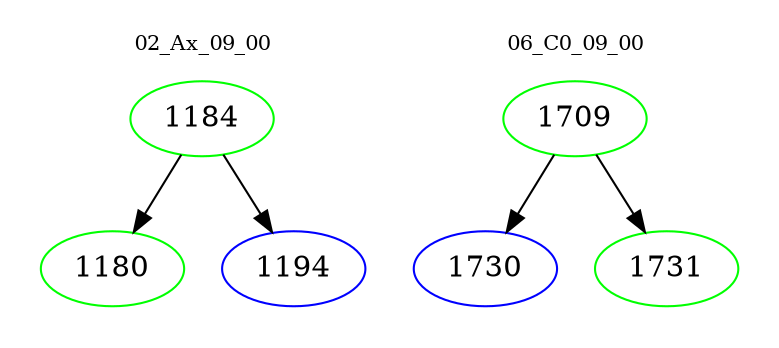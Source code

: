 digraph{
subgraph cluster_0 {
color = white
label = "02_Ax_09_00";
fontsize=10;
T0_1184 [label="1184", color="green"]
T0_1184 -> T0_1180 [color="black"]
T0_1180 [label="1180", color="green"]
T0_1184 -> T0_1194 [color="black"]
T0_1194 [label="1194", color="blue"]
}
subgraph cluster_1 {
color = white
label = "06_C0_09_00";
fontsize=10;
T1_1709 [label="1709", color="green"]
T1_1709 -> T1_1730 [color="black"]
T1_1730 [label="1730", color="blue"]
T1_1709 -> T1_1731 [color="black"]
T1_1731 [label="1731", color="green"]
}
}
